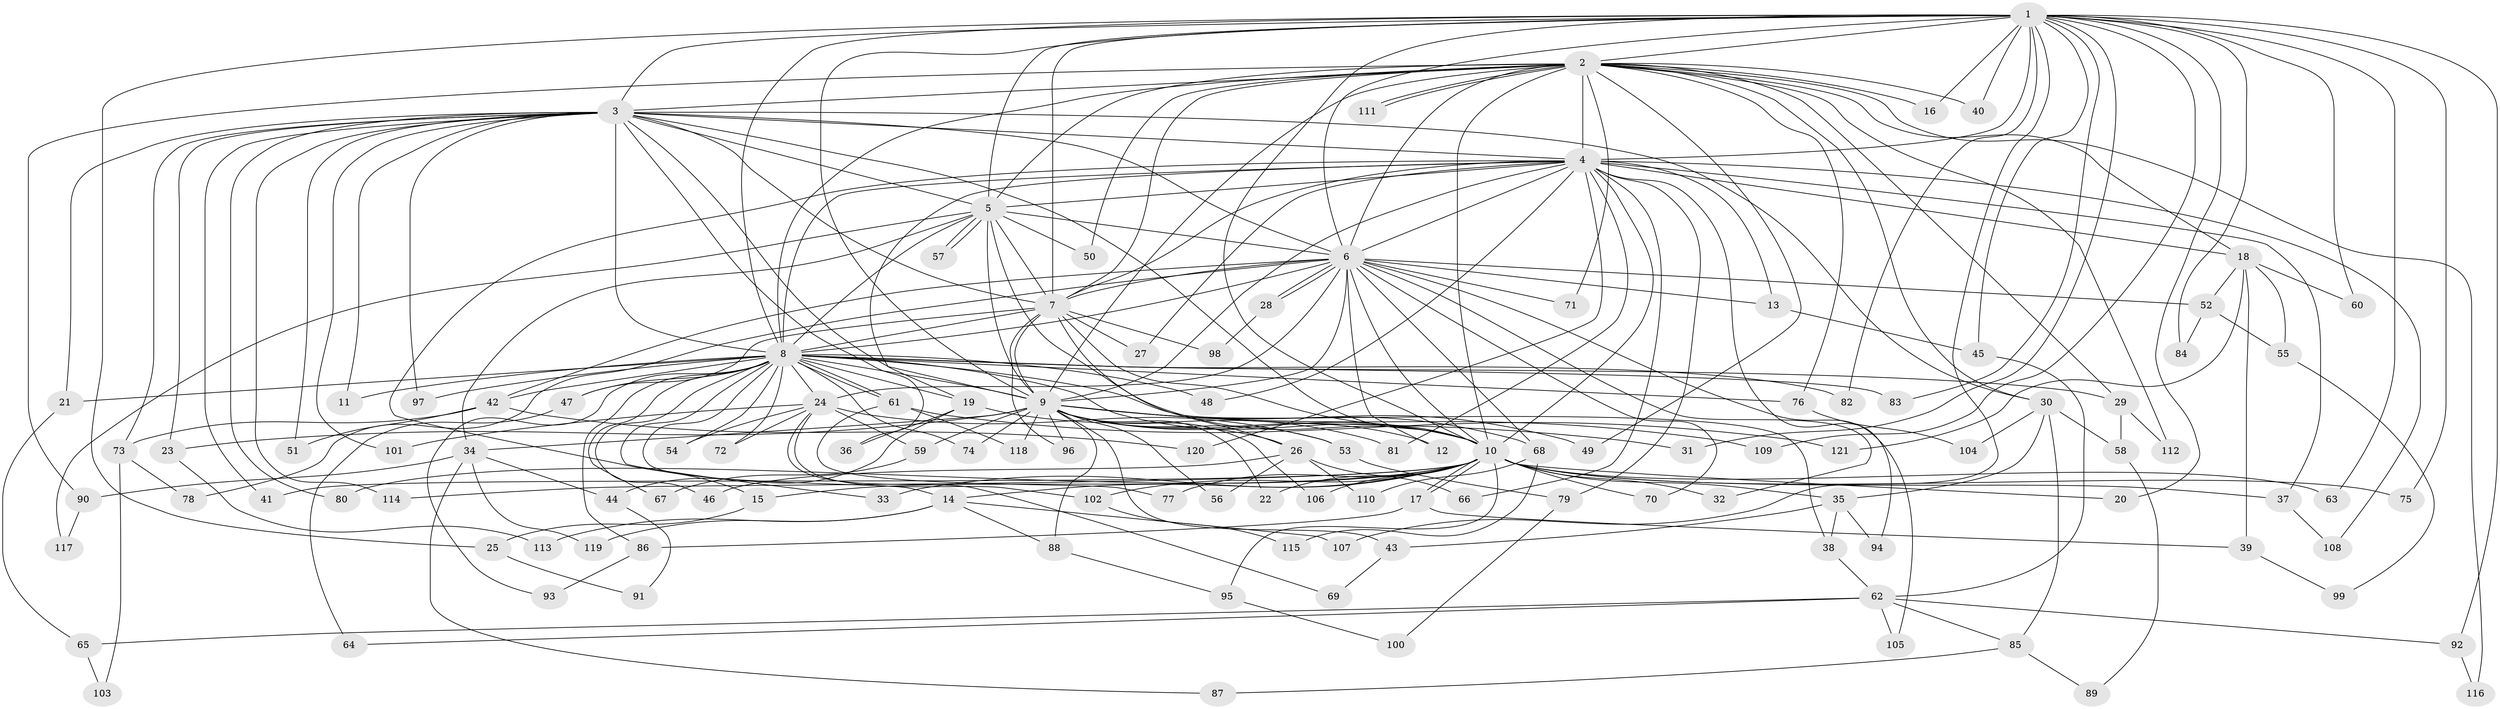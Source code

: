 // Generated by graph-tools (version 1.1) at 2025/14/03/09/25 04:14:13]
// undirected, 121 vertices, 267 edges
graph export_dot {
graph [start="1"]
  node [color=gray90,style=filled];
  1;
  2;
  3;
  4;
  5;
  6;
  7;
  8;
  9;
  10;
  11;
  12;
  13;
  14;
  15;
  16;
  17;
  18;
  19;
  20;
  21;
  22;
  23;
  24;
  25;
  26;
  27;
  28;
  29;
  30;
  31;
  32;
  33;
  34;
  35;
  36;
  37;
  38;
  39;
  40;
  41;
  42;
  43;
  44;
  45;
  46;
  47;
  48;
  49;
  50;
  51;
  52;
  53;
  54;
  55;
  56;
  57;
  58;
  59;
  60;
  61;
  62;
  63;
  64;
  65;
  66;
  67;
  68;
  69;
  70;
  71;
  72;
  73;
  74;
  75;
  76;
  77;
  78;
  79;
  80;
  81;
  82;
  83;
  84;
  85;
  86;
  87;
  88;
  89;
  90;
  91;
  92;
  93;
  94;
  95;
  96;
  97;
  98;
  99;
  100;
  101;
  102;
  103;
  104;
  105;
  106;
  107;
  108;
  109;
  110;
  111;
  112;
  113;
  114;
  115;
  116;
  117;
  118;
  119;
  120;
  121;
  1 -- 2;
  1 -- 3;
  1 -- 4;
  1 -- 5;
  1 -- 6;
  1 -- 7;
  1 -- 8;
  1 -- 9;
  1 -- 10;
  1 -- 16;
  1 -- 20;
  1 -- 25;
  1 -- 31;
  1 -- 40;
  1 -- 45;
  1 -- 60;
  1 -- 63;
  1 -- 75;
  1 -- 82;
  1 -- 83;
  1 -- 84;
  1 -- 92;
  1 -- 107;
  1 -- 109;
  2 -- 3;
  2 -- 4;
  2 -- 5;
  2 -- 6;
  2 -- 7;
  2 -- 8;
  2 -- 9;
  2 -- 10;
  2 -- 16;
  2 -- 18;
  2 -- 29;
  2 -- 30;
  2 -- 40;
  2 -- 49;
  2 -- 50;
  2 -- 71;
  2 -- 76;
  2 -- 90;
  2 -- 111;
  2 -- 111;
  2 -- 112;
  2 -- 116;
  3 -- 4;
  3 -- 5;
  3 -- 6;
  3 -- 7;
  3 -- 8;
  3 -- 9;
  3 -- 10;
  3 -- 11;
  3 -- 21;
  3 -- 23;
  3 -- 30;
  3 -- 36;
  3 -- 41;
  3 -- 51;
  3 -- 73;
  3 -- 80;
  3 -- 97;
  3 -- 101;
  3 -- 114;
  4 -- 5;
  4 -- 6;
  4 -- 7;
  4 -- 8;
  4 -- 9;
  4 -- 10;
  4 -- 13;
  4 -- 15;
  4 -- 18;
  4 -- 19;
  4 -- 27;
  4 -- 37;
  4 -- 48;
  4 -- 66;
  4 -- 79;
  4 -- 81;
  4 -- 94;
  4 -- 108;
  4 -- 120;
  5 -- 6;
  5 -- 7;
  5 -- 8;
  5 -- 9;
  5 -- 10;
  5 -- 34;
  5 -- 50;
  5 -- 57;
  5 -- 57;
  5 -- 117;
  6 -- 7;
  6 -- 8;
  6 -- 9;
  6 -- 10;
  6 -- 12;
  6 -- 13;
  6 -- 24;
  6 -- 28;
  6 -- 28;
  6 -- 32;
  6 -- 42;
  6 -- 52;
  6 -- 68;
  6 -- 70;
  6 -- 71;
  6 -- 78;
  6 -- 105;
  7 -- 8;
  7 -- 9;
  7 -- 10;
  7 -- 26;
  7 -- 27;
  7 -- 47;
  7 -- 96;
  7 -- 98;
  8 -- 9;
  8 -- 10;
  8 -- 11;
  8 -- 14;
  8 -- 19;
  8 -- 21;
  8 -- 24;
  8 -- 29;
  8 -- 33;
  8 -- 38;
  8 -- 42;
  8 -- 46;
  8 -- 47;
  8 -- 48;
  8 -- 54;
  8 -- 61;
  8 -- 61;
  8 -- 67;
  8 -- 72;
  8 -- 74;
  8 -- 76;
  8 -- 82;
  8 -- 83;
  8 -- 86;
  8 -- 93;
  8 -- 97;
  9 -- 10;
  9 -- 12;
  9 -- 22;
  9 -- 23;
  9 -- 26;
  9 -- 31;
  9 -- 34;
  9 -- 43;
  9 -- 49;
  9 -- 53;
  9 -- 56;
  9 -- 59;
  9 -- 68;
  9 -- 74;
  9 -- 88;
  9 -- 96;
  9 -- 106;
  9 -- 109;
  9 -- 118;
  10 -- 14;
  10 -- 15;
  10 -- 17;
  10 -- 17;
  10 -- 20;
  10 -- 22;
  10 -- 32;
  10 -- 33;
  10 -- 35;
  10 -- 37;
  10 -- 41;
  10 -- 63;
  10 -- 70;
  10 -- 75;
  10 -- 77;
  10 -- 80;
  10 -- 95;
  10 -- 102;
  10 -- 106;
  10 -- 114;
  13 -- 45;
  14 -- 88;
  14 -- 107;
  14 -- 113;
  14 -- 119;
  15 -- 25;
  17 -- 39;
  17 -- 86;
  18 -- 39;
  18 -- 52;
  18 -- 55;
  18 -- 60;
  18 -- 121;
  19 -- 36;
  19 -- 44;
  19 -- 81;
  21 -- 65;
  23 -- 113;
  24 -- 53;
  24 -- 54;
  24 -- 59;
  24 -- 69;
  24 -- 72;
  24 -- 101;
  24 -- 102;
  25 -- 91;
  26 -- 46;
  26 -- 56;
  26 -- 66;
  26 -- 110;
  28 -- 98;
  29 -- 58;
  29 -- 112;
  30 -- 35;
  30 -- 58;
  30 -- 85;
  30 -- 104;
  34 -- 44;
  34 -- 87;
  34 -- 90;
  34 -- 119;
  35 -- 38;
  35 -- 43;
  35 -- 94;
  37 -- 108;
  38 -- 62;
  39 -- 99;
  42 -- 51;
  42 -- 73;
  42 -- 120;
  43 -- 69;
  44 -- 91;
  45 -- 62;
  47 -- 64;
  52 -- 55;
  52 -- 84;
  53 -- 79;
  55 -- 99;
  58 -- 89;
  59 -- 67;
  61 -- 77;
  61 -- 118;
  61 -- 121;
  62 -- 64;
  62 -- 65;
  62 -- 85;
  62 -- 92;
  62 -- 105;
  65 -- 103;
  68 -- 110;
  68 -- 115;
  73 -- 78;
  73 -- 103;
  76 -- 104;
  79 -- 100;
  85 -- 87;
  85 -- 89;
  86 -- 93;
  88 -- 95;
  90 -- 117;
  92 -- 116;
  95 -- 100;
  102 -- 115;
}
